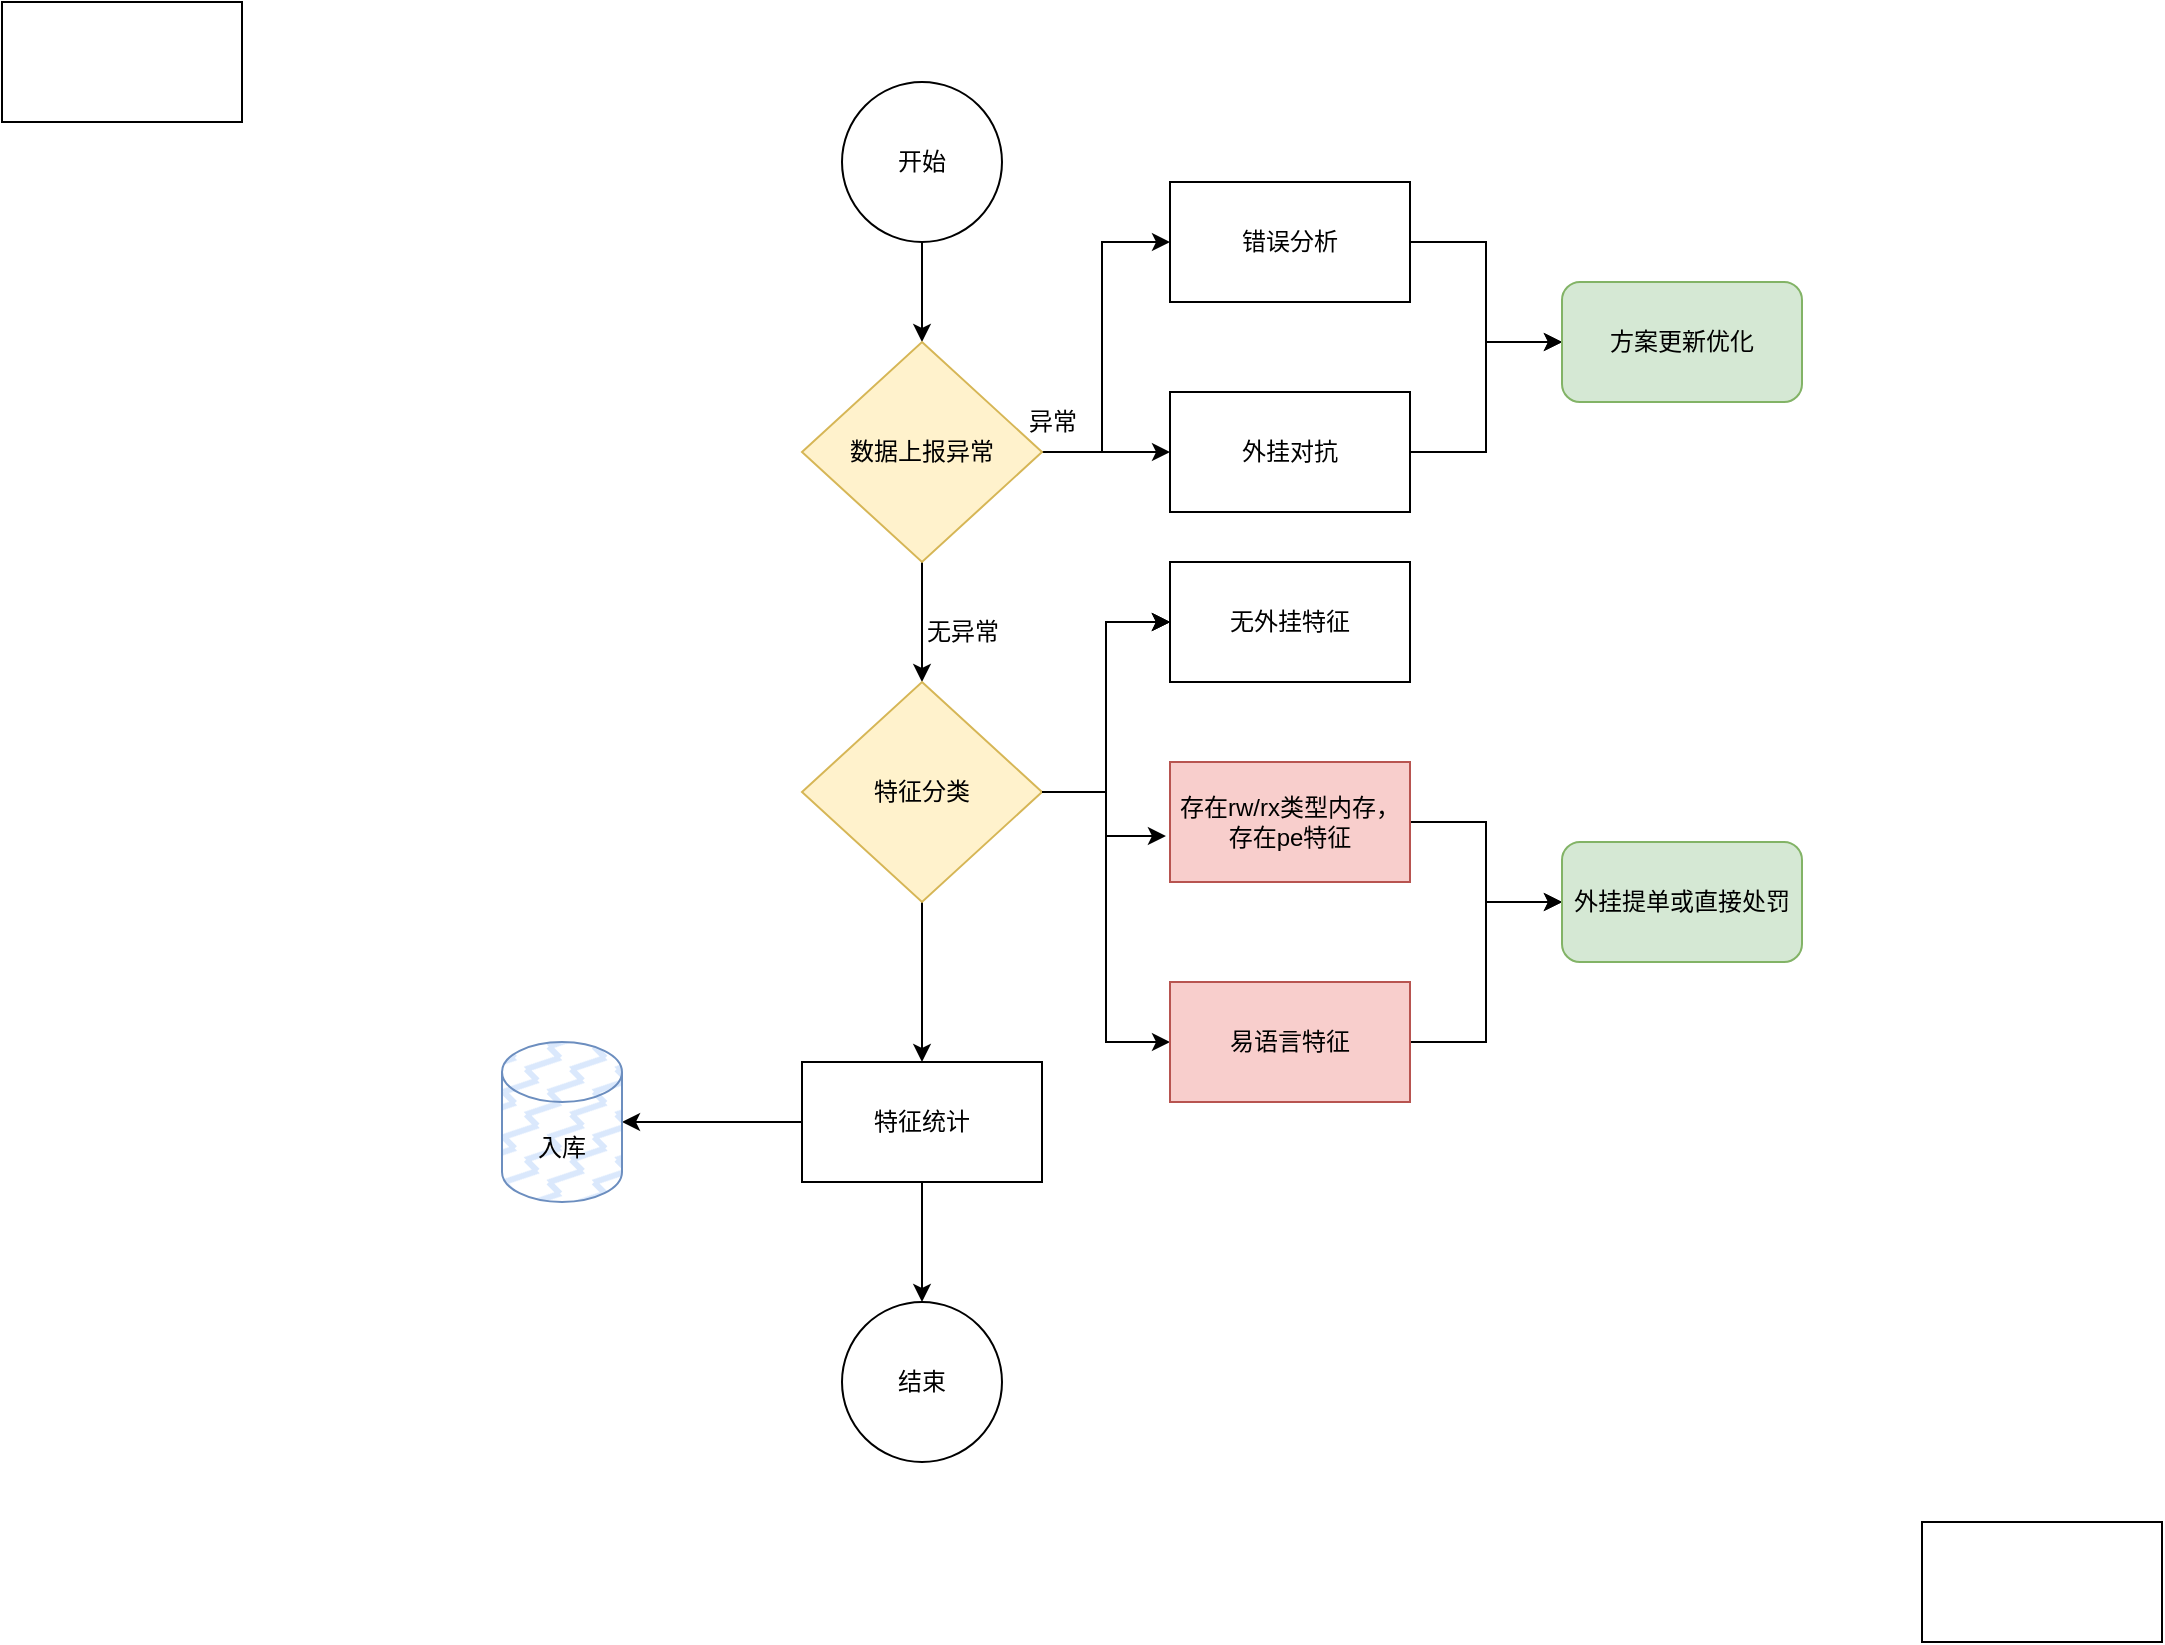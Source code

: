 <mxfile version="27.2.0">
  <diagram name="第 1 页" id="J5eq60l-Wo587PuITIUN">
    <mxGraphModel dx="2240" dy="886" grid="1" gridSize="10" guides="1" tooltips="1" connect="1" arrows="1" fold="1" page="1" pageScale="1" pageWidth="827" pageHeight="1169" math="0" shadow="0">
      <root>
        <mxCell id="0" />
        <mxCell id="1" parent="0" />
        <mxCell id="j6RbAIwZJsywD9VV9y3N-3" value="" style="edgeStyle=orthogonalEdgeStyle;rounded=0;orthogonalLoop=1;jettySize=auto;html=1;" edge="1" parent="1" source="j6RbAIwZJsywD9VV9y3N-1" target="j6RbAIwZJsywD9VV9y3N-2">
          <mxGeometry relative="1" as="geometry" />
        </mxCell>
        <mxCell id="j6RbAIwZJsywD9VV9y3N-1" value="开始" style="ellipse;whiteSpace=wrap;html=1;aspect=fixed;" vertex="1" parent="1">
          <mxGeometry x="250" y="260" width="80" height="80" as="geometry" />
        </mxCell>
        <mxCell id="j6RbAIwZJsywD9VV9y3N-5" value="" style="edgeStyle=orthogonalEdgeStyle;rounded=0;orthogonalLoop=1;jettySize=auto;html=1;" edge="1" parent="1" source="j6RbAIwZJsywD9VV9y3N-2" target="j6RbAIwZJsywD9VV9y3N-4">
          <mxGeometry relative="1" as="geometry" />
        </mxCell>
        <mxCell id="j6RbAIwZJsywD9VV9y3N-8" style="edgeStyle=orthogonalEdgeStyle;rounded=0;orthogonalLoop=1;jettySize=auto;html=1;exitX=1;exitY=0.5;exitDx=0;exitDy=0;entryX=0;entryY=0.5;entryDx=0;entryDy=0;" edge="1" parent="1" source="j6RbAIwZJsywD9VV9y3N-2" target="j6RbAIwZJsywD9VV9y3N-6">
          <mxGeometry relative="1" as="geometry">
            <Array as="points">
              <mxPoint x="380" y="445" />
              <mxPoint x="380" y="340" />
            </Array>
          </mxGeometry>
        </mxCell>
        <mxCell id="j6RbAIwZJsywD9VV9y3N-13" value="" style="edgeStyle=orthogonalEdgeStyle;rounded=0;orthogonalLoop=1;jettySize=auto;html=1;" edge="1" parent="1" source="j6RbAIwZJsywD9VV9y3N-2">
          <mxGeometry relative="1" as="geometry">
            <mxPoint x="290" y="560" as="targetPoint" />
          </mxGeometry>
        </mxCell>
        <mxCell id="j6RbAIwZJsywD9VV9y3N-2" value="数据上报异常" style="rhombus;whiteSpace=wrap;html=1;fillColor=#fff2cc;strokeColor=#d6b656;" vertex="1" parent="1">
          <mxGeometry x="230" y="390" width="120" height="110" as="geometry" />
        </mxCell>
        <mxCell id="j6RbAIwZJsywD9VV9y3N-11" style="edgeStyle=orthogonalEdgeStyle;rounded=0;orthogonalLoop=1;jettySize=auto;html=1;exitX=1;exitY=0.5;exitDx=0;exitDy=0;" edge="1" parent="1" source="j6RbAIwZJsywD9VV9y3N-4" target="j6RbAIwZJsywD9VV9y3N-9">
          <mxGeometry relative="1" as="geometry" />
        </mxCell>
        <mxCell id="j6RbAIwZJsywD9VV9y3N-4" value="外挂对抗" style="whiteSpace=wrap;html=1;" vertex="1" parent="1">
          <mxGeometry x="414" y="415" width="120" height="60" as="geometry" />
        </mxCell>
        <mxCell id="j6RbAIwZJsywD9VV9y3N-10" style="edgeStyle=orthogonalEdgeStyle;rounded=0;orthogonalLoop=1;jettySize=auto;html=1;exitX=1;exitY=0.5;exitDx=0;exitDy=0;" edge="1" parent="1" source="j6RbAIwZJsywD9VV9y3N-6" target="j6RbAIwZJsywD9VV9y3N-9">
          <mxGeometry relative="1" as="geometry" />
        </mxCell>
        <mxCell id="j6RbAIwZJsywD9VV9y3N-6" value="错误分析" style="whiteSpace=wrap;html=1;" vertex="1" parent="1">
          <mxGeometry x="414" y="310" width="120" height="60" as="geometry" />
        </mxCell>
        <mxCell id="j6RbAIwZJsywD9VV9y3N-9" value="方案更新优化" style="rounded=1;whiteSpace=wrap;html=1;fillColor=#d5e8d4;strokeColor=#82b366;" vertex="1" parent="1">
          <mxGeometry x="610" y="360" width="120" height="60" as="geometry" />
        </mxCell>
        <mxCell id="j6RbAIwZJsywD9VV9y3N-19" value="" style="edgeStyle=orthogonalEdgeStyle;rounded=0;orthogonalLoop=1;jettySize=auto;html=1;" edge="1" parent="1" source="j6RbAIwZJsywD9VV9y3N-15" target="j6RbAIwZJsywD9VV9y3N-18">
          <mxGeometry relative="1" as="geometry" />
        </mxCell>
        <mxCell id="j6RbAIwZJsywD9VV9y3N-20" value="" style="edgeStyle=orthogonalEdgeStyle;rounded=0;orthogonalLoop=1;jettySize=auto;html=1;" edge="1" parent="1" source="j6RbAIwZJsywD9VV9y3N-15" target="j6RbAIwZJsywD9VV9y3N-18">
          <mxGeometry relative="1" as="geometry" />
        </mxCell>
        <mxCell id="j6RbAIwZJsywD9VV9y3N-21" value="" style="edgeStyle=orthogonalEdgeStyle;rounded=0;orthogonalLoop=1;jettySize=auto;html=1;" edge="1" parent="1" source="j6RbAIwZJsywD9VV9y3N-15" target="j6RbAIwZJsywD9VV9y3N-18">
          <mxGeometry relative="1" as="geometry" />
        </mxCell>
        <mxCell id="j6RbAIwZJsywD9VV9y3N-28" style="edgeStyle=orthogonalEdgeStyle;rounded=0;orthogonalLoop=1;jettySize=auto;html=1;exitX=1;exitY=0.5;exitDx=0;exitDy=0;entryX=0;entryY=0.5;entryDx=0;entryDy=0;" edge="1" parent="1" source="j6RbAIwZJsywD9VV9y3N-15" target="j6RbAIwZJsywD9VV9y3N-27">
          <mxGeometry relative="1" as="geometry" />
        </mxCell>
        <mxCell id="j6RbAIwZJsywD9VV9y3N-35" value="" style="edgeStyle=orthogonalEdgeStyle;rounded=0;orthogonalLoop=1;jettySize=auto;html=1;" edge="1" parent="1" source="j6RbAIwZJsywD9VV9y3N-15" target="j6RbAIwZJsywD9VV9y3N-34">
          <mxGeometry relative="1" as="geometry" />
        </mxCell>
        <mxCell id="j6RbAIwZJsywD9VV9y3N-15" value="特征分类" style="rhombus;whiteSpace=wrap;html=1;fillColor=#fff2cc;strokeColor=#d6b656;" vertex="1" parent="1">
          <mxGeometry x="230" y="560" width="120" height="110" as="geometry" />
        </mxCell>
        <mxCell id="j6RbAIwZJsywD9VV9y3N-16" value="异常" style="text;html=1;align=center;verticalAlign=middle;resizable=0;points=[];autosize=1;strokeColor=none;fillColor=none;" vertex="1" parent="1">
          <mxGeometry x="330" y="415" width="50" height="30" as="geometry" />
        </mxCell>
        <mxCell id="j6RbAIwZJsywD9VV9y3N-17" value="无异常" style="text;html=1;align=center;verticalAlign=middle;resizable=0;points=[];autosize=1;strokeColor=none;fillColor=none;" vertex="1" parent="1">
          <mxGeometry x="280" y="520" width="60" height="30" as="geometry" />
        </mxCell>
        <mxCell id="j6RbAIwZJsywD9VV9y3N-18" value="无外挂特征" style="whiteSpace=wrap;html=1;" vertex="1" parent="1">
          <mxGeometry x="414" y="500" width="120" height="60" as="geometry" />
        </mxCell>
        <mxCell id="j6RbAIwZJsywD9VV9y3N-30" style="edgeStyle=orthogonalEdgeStyle;rounded=0;orthogonalLoop=1;jettySize=auto;html=1;exitX=1;exitY=0.5;exitDx=0;exitDy=0;entryX=0;entryY=0.5;entryDx=0;entryDy=0;" edge="1" parent="1" source="j6RbAIwZJsywD9VV9y3N-25" target="j6RbAIwZJsywD9VV9y3N-32">
          <mxGeometry relative="1" as="geometry">
            <mxPoint x="600" y="680" as="targetPoint" />
          </mxGeometry>
        </mxCell>
        <mxCell id="j6RbAIwZJsywD9VV9y3N-25" value="存在rw/rx类型内存，存在pe特征" style="rounded=0;whiteSpace=wrap;html=1;fillColor=#f8cecc;strokeColor=#b85450;" vertex="1" parent="1">
          <mxGeometry x="414" y="600" width="120" height="60" as="geometry" />
        </mxCell>
        <mxCell id="j6RbAIwZJsywD9VV9y3N-26" style="edgeStyle=orthogonalEdgeStyle;rounded=0;orthogonalLoop=1;jettySize=auto;html=1;exitX=1;exitY=0.5;exitDx=0;exitDy=0;entryX=-0.017;entryY=0.617;entryDx=0;entryDy=0;entryPerimeter=0;" edge="1" parent="1" source="j6RbAIwZJsywD9VV9y3N-15" target="j6RbAIwZJsywD9VV9y3N-25">
          <mxGeometry relative="1" as="geometry" />
        </mxCell>
        <mxCell id="j6RbAIwZJsywD9VV9y3N-31" style="edgeStyle=orthogonalEdgeStyle;rounded=0;orthogonalLoop=1;jettySize=auto;html=1;exitX=1;exitY=0.5;exitDx=0;exitDy=0;entryX=0;entryY=0.5;entryDx=0;entryDy=0;" edge="1" parent="1" source="j6RbAIwZJsywD9VV9y3N-27" target="j6RbAIwZJsywD9VV9y3N-32">
          <mxGeometry relative="1" as="geometry">
            <mxPoint x="600" y="680" as="targetPoint" />
          </mxGeometry>
        </mxCell>
        <mxCell id="j6RbAIwZJsywD9VV9y3N-27" value="易语言特征" style="rounded=0;whiteSpace=wrap;html=1;fillColor=#f8cecc;strokeColor=#b85450;" vertex="1" parent="1">
          <mxGeometry x="414" y="710" width="120" height="60" as="geometry" />
        </mxCell>
        <mxCell id="j6RbAIwZJsywD9VV9y3N-32" value="外挂提单或直接处罚" style="rounded=1;whiteSpace=wrap;html=1;fillColor=#d5e8d4;strokeColor=#82b366;" vertex="1" parent="1">
          <mxGeometry x="610" y="640" width="120" height="60" as="geometry" />
        </mxCell>
        <mxCell id="j6RbAIwZJsywD9VV9y3N-37" value="" style="edgeStyle=orthogonalEdgeStyle;rounded=0;orthogonalLoop=1;jettySize=auto;html=1;" edge="1" parent="1" source="j6RbAIwZJsywD9VV9y3N-34" target="j6RbAIwZJsywD9VV9y3N-36">
          <mxGeometry relative="1" as="geometry" />
        </mxCell>
        <mxCell id="j6RbAIwZJsywD9VV9y3N-39" value="" style="edgeStyle=orthogonalEdgeStyle;rounded=0;orthogonalLoop=1;jettySize=auto;html=1;" edge="1" parent="1" source="j6RbAIwZJsywD9VV9y3N-34" target="j6RbAIwZJsywD9VV9y3N-38">
          <mxGeometry relative="1" as="geometry" />
        </mxCell>
        <mxCell id="j6RbAIwZJsywD9VV9y3N-34" value="特征统计" style="whiteSpace=wrap;html=1;" vertex="1" parent="1">
          <mxGeometry x="230" y="750" width="120" height="60" as="geometry" />
        </mxCell>
        <mxCell id="j6RbAIwZJsywD9VV9y3N-36" value="入库" style="shape=cylinder3;whiteSpace=wrap;html=1;boundedLbl=1;backgroundOutline=1;size=15;fillStyle=zigzag-line;fillColor=#DAE8FC;strokeColor=#6c8ebf;" vertex="1" parent="1">
          <mxGeometry x="80" y="740" width="60" height="80" as="geometry" />
        </mxCell>
        <mxCell id="j6RbAIwZJsywD9VV9y3N-38" value="结束" style="ellipse;whiteSpace=wrap;html=1;" vertex="1" parent="1">
          <mxGeometry x="250" y="870" width="80" height="80" as="geometry" />
        </mxCell>
        <mxCell id="j6RbAIwZJsywD9VV9y3N-40" value="" style="rounded=0;whiteSpace=wrap;html=1;" vertex="1" parent="1">
          <mxGeometry x="-170" y="220" width="120" height="60" as="geometry" />
        </mxCell>
        <mxCell id="j6RbAIwZJsywD9VV9y3N-41" value="" style="rounded=0;whiteSpace=wrap;html=1;" vertex="1" parent="1">
          <mxGeometry x="790" y="980" width="120" height="60" as="geometry" />
        </mxCell>
      </root>
    </mxGraphModel>
  </diagram>
</mxfile>
